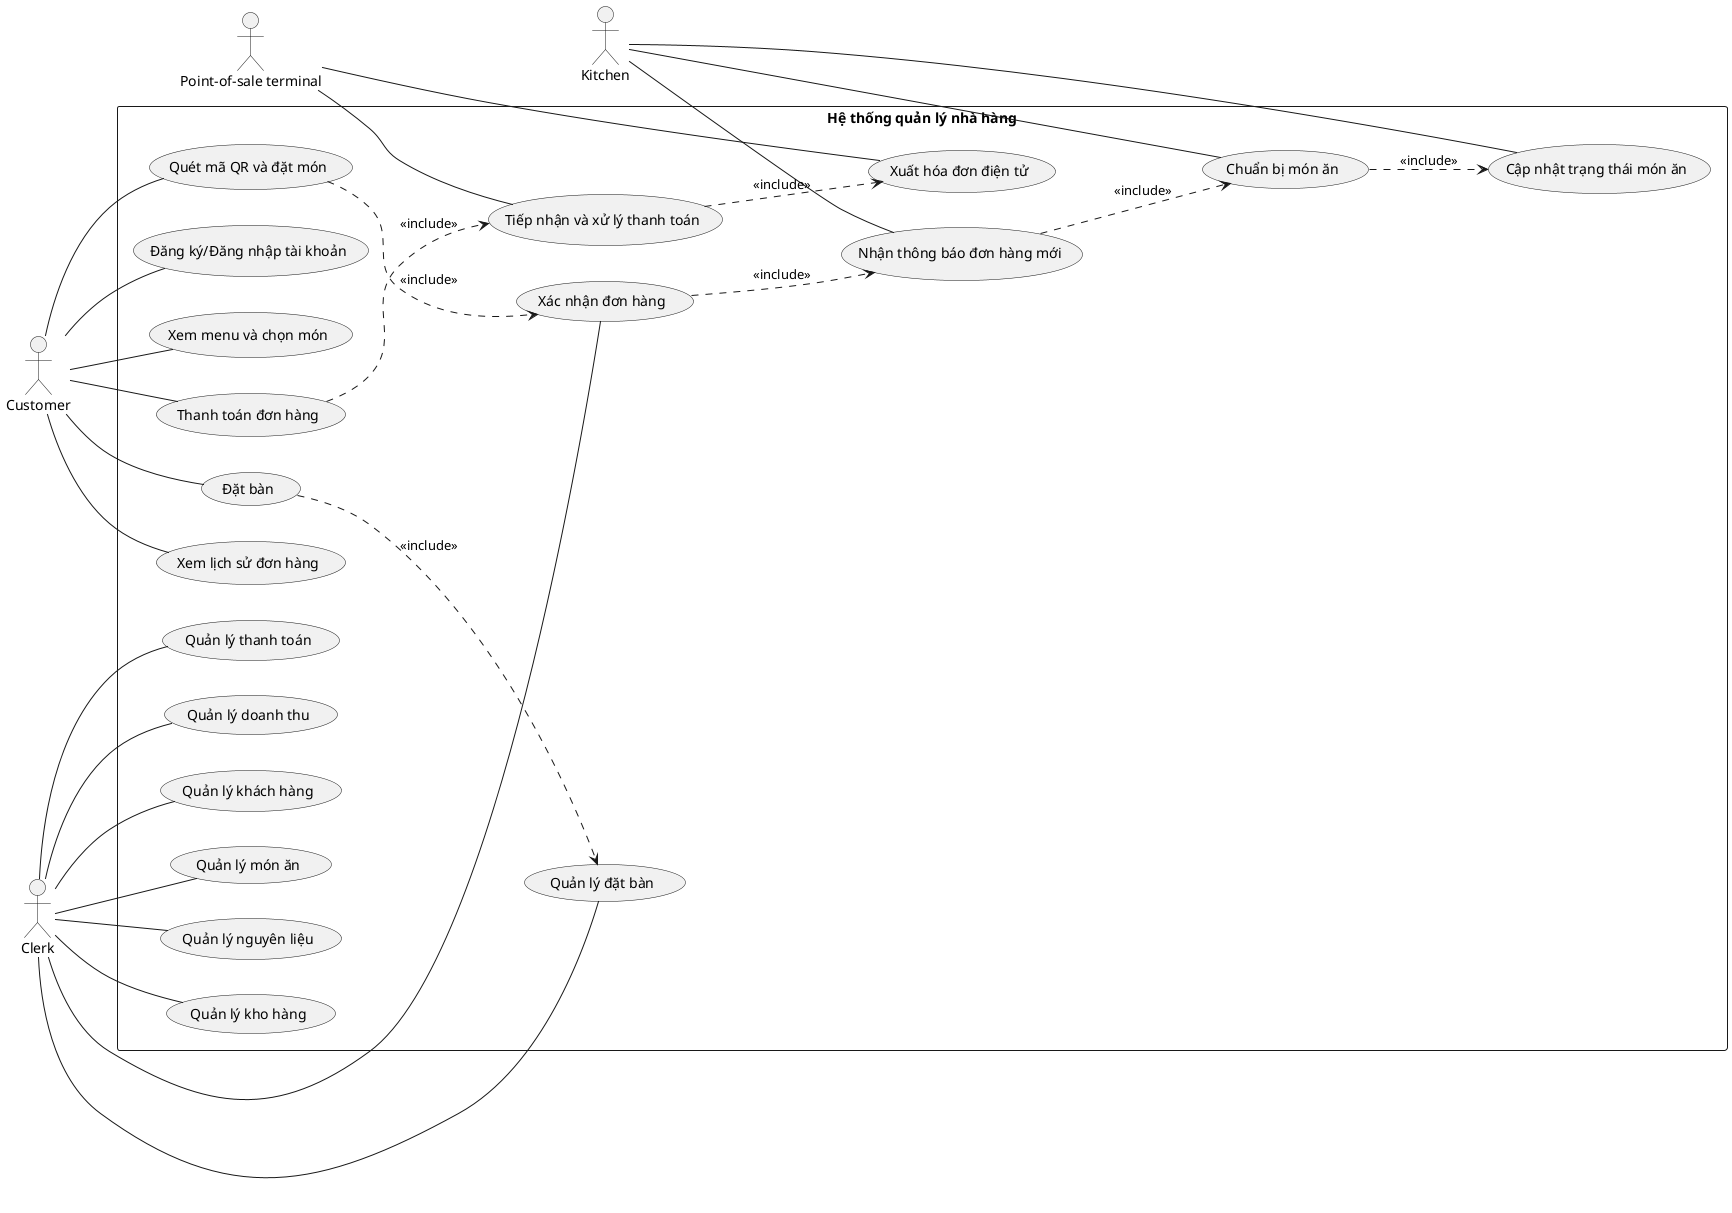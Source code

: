@startuml
left to right direction
actor customer as "Customer"
actor clerk as "Clerk"
actor pos as "Point-of-sale terminal"
actor Kitchen as "Kitchen"

rectangle "Hệ thống quản lý nhà hàng" {
  customer -- (Quét mã QR và đặt món)
  customer -- (Đăng ký/Đăng nhập tài khoản)
  customer -- (Xem menu và chọn món)
  customer -- (Đặt bàn)
  customer -- (Thanh toán đơn hàng)
  customer -- (Xem lịch sử đơn hàng)

  clerk -- (Xác nhận đơn hàng)
  clerk -- (Quản lý khách hàng)
  clerk -- (Quản lý món ăn)
  clerk -- (Quản lý nguyên liệu)
  clerk -- (Quản lý kho hàng)
  clerk -- (Quản lý đặt bàn)
  clerk -- (Quản lý thanh toán)
  clerk -- (Quản lý doanh thu)

  pos -- (Tiếp nhận và xử lý thanh toán)
  pos -- (Xuất hóa đơn điện tử)

  Kitchen -- (Nhận thông báo đơn hàng mới)
  Kitchen -- (Chuẩn bị món ăn)
  Kitchen -- (Cập nhật trạng thái món ăn)

  (Quét mã QR và đặt món) ..> (Xác nhận đơn hàng) : <<include>>
  (Đặt bàn) ..> (Quản lý đặt bàn) : <<include>>
  (Thanh toán đơn hàng) ..> (Tiếp nhận và xử lý thanh toán) : <<include>>
  (Tiếp nhận và xử lý thanh toán) ..> (Xuất hóa đơn điện tử) : <<include>>
  (Xác nhận đơn hàng) ..> (Nhận thông báo đơn hàng mới) : <<include>>
  (Nhận thông báo đơn hàng mới) ..> (Chuẩn bị món ăn) : <<include>>
  (Chuẩn bị món ăn) ..> (Cập nhật trạng thái món ăn) : <<include>>
}
@enduml
